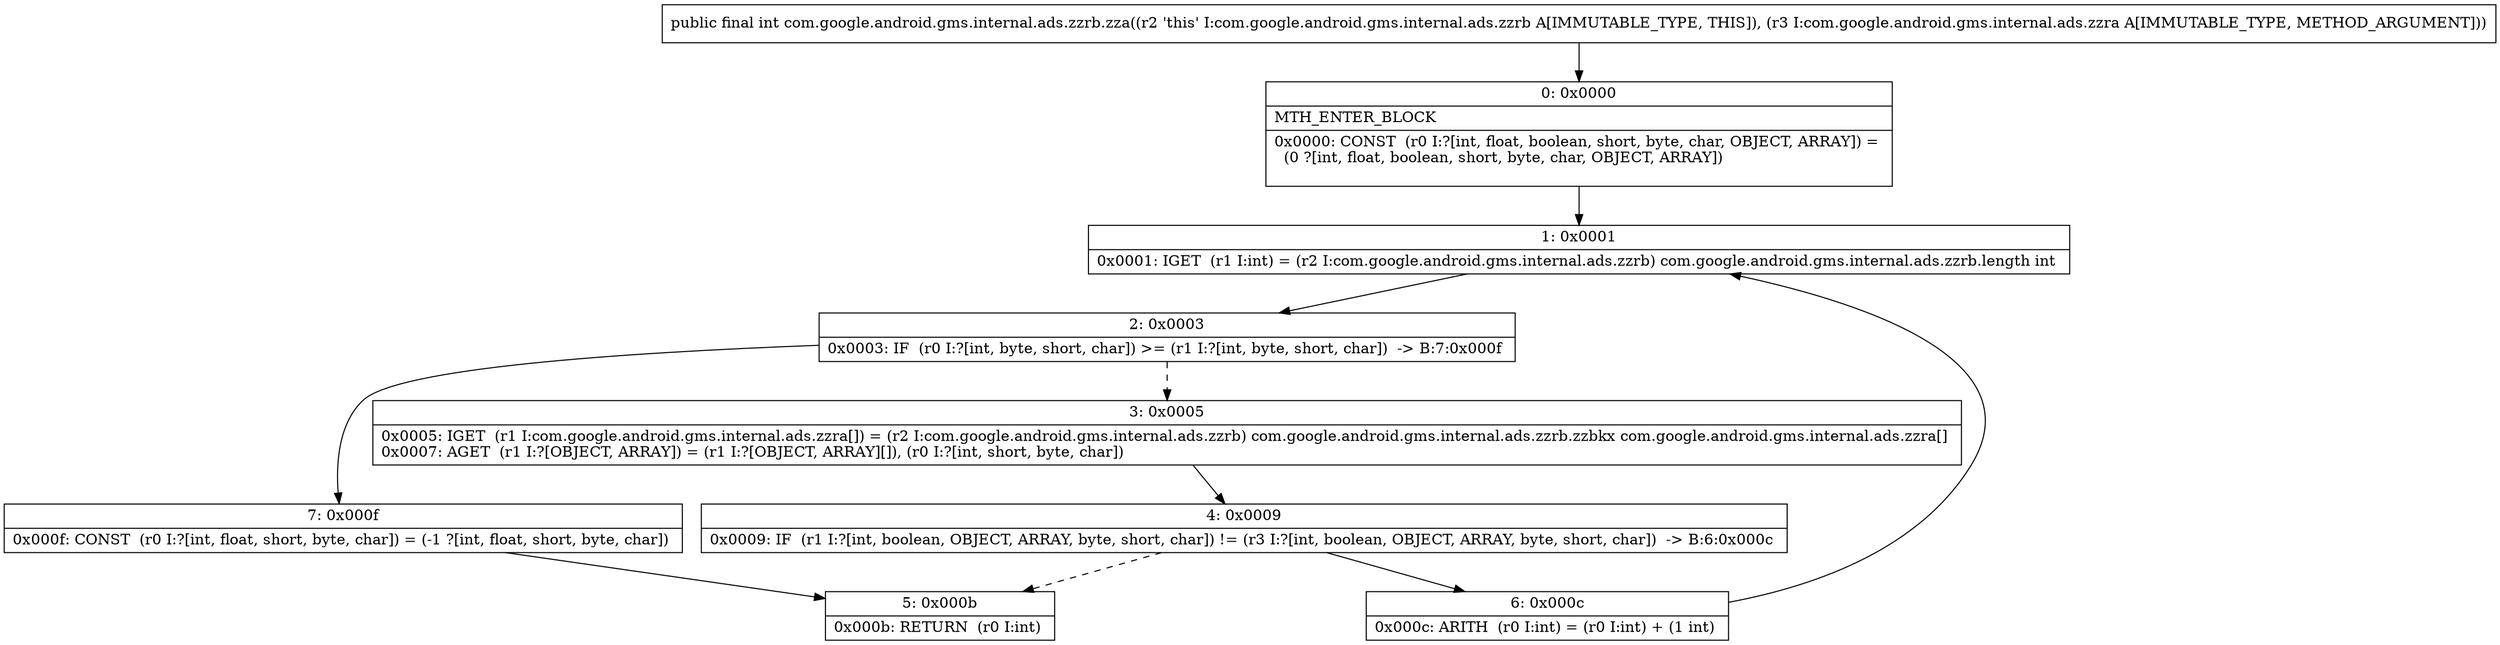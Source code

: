 digraph "CFG forcom.google.android.gms.internal.ads.zzrb.zza(Lcom\/google\/android\/gms\/internal\/ads\/zzra;)I" {
Node_0 [shape=record,label="{0\:\ 0x0000|MTH_ENTER_BLOCK\l|0x0000: CONST  (r0 I:?[int, float, boolean, short, byte, char, OBJECT, ARRAY]) = \l  (0 ?[int, float, boolean, short, byte, char, OBJECT, ARRAY])\l \l}"];
Node_1 [shape=record,label="{1\:\ 0x0001|0x0001: IGET  (r1 I:int) = (r2 I:com.google.android.gms.internal.ads.zzrb) com.google.android.gms.internal.ads.zzrb.length int \l}"];
Node_2 [shape=record,label="{2\:\ 0x0003|0x0003: IF  (r0 I:?[int, byte, short, char]) \>= (r1 I:?[int, byte, short, char])  \-\> B:7:0x000f \l}"];
Node_3 [shape=record,label="{3\:\ 0x0005|0x0005: IGET  (r1 I:com.google.android.gms.internal.ads.zzra[]) = (r2 I:com.google.android.gms.internal.ads.zzrb) com.google.android.gms.internal.ads.zzrb.zzbkx com.google.android.gms.internal.ads.zzra[] \l0x0007: AGET  (r1 I:?[OBJECT, ARRAY]) = (r1 I:?[OBJECT, ARRAY][]), (r0 I:?[int, short, byte, char]) \l}"];
Node_4 [shape=record,label="{4\:\ 0x0009|0x0009: IF  (r1 I:?[int, boolean, OBJECT, ARRAY, byte, short, char]) != (r3 I:?[int, boolean, OBJECT, ARRAY, byte, short, char])  \-\> B:6:0x000c \l}"];
Node_5 [shape=record,label="{5\:\ 0x000b|0x000b: RETURN  (r0 I:int) \l}"];
Node_6 [shape=record,label="{6\:\ 0x000c|0x000c: ARITH  (r0 I:int) = (r0 I:int) + (1 int) \l}"];
Node_7 [shape=record,label="{7\:\ 0x000f|0x000f: CONST  (r0 I:?[int, float, short, byte, char]) = (\-1 ?[int, float, short, byte, char]) \l}"];
MethodNode[shape=record,label="{public final int com.google.android.gms.internal.ads.zzrb.zza((r2 'this' I:com.google.android.gms.internal.ads.zzrb A[IMMUTABLE_TYPE, THIS]), (r3 I:com.google.android.gms.internal.ads.zzra A[IMMUTABLE_TYPE, METHOD_ARGUMENT])) }"];
MethodNode -> Node_0;
Node_0 -> Node_1;
Node_1 -> Node_2;
Node_2 -> Node_3[style=dashed];
Node_2 -> Node_7;
Node_3 -> Node_4;
Node_4 -> Node_5[style=dashed];
Node_4 -> Node_6;
Node_6 -> Node_1;
Node_7 -> Node_5;
}

